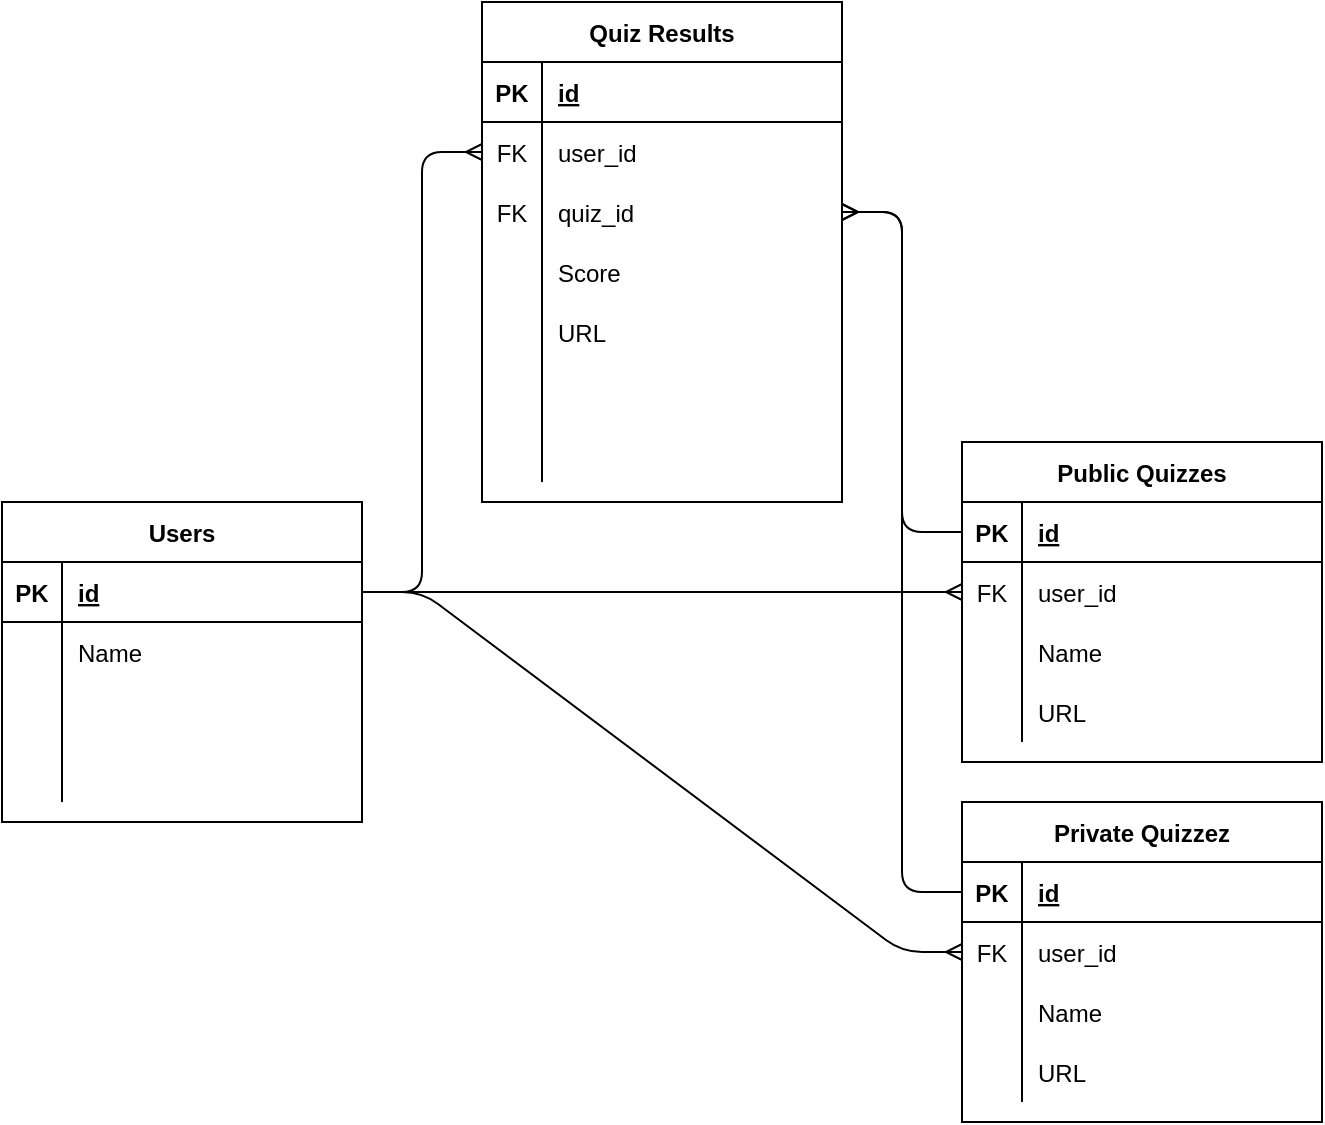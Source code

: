 <mxfile version="13.10.4" type="github"><diagram id="rns0u1nfgmBYsvCwoi5d" name="Page-1"><mxGraphModel dx="1350" dy="769" grid="1" gridSize="10" guides="1" tooltips="1" connect="1" arrows="1" fold="1" page="1" pageScale="1" pageWidth="827" pageHeight="1169" math="0" shadow="0"><root><mxCell id="0"/><mxCell id="1" parent="0"/><mxCell id="rZR9b4DwEJ2o0DF0y7g5-1" value="Users" style="shape=table;startSize=30;container=1;collapsible=1;childLayout=tableLayout;fixedRows=1;rowLines=0;fontStyle=1;align=center;resizeLast=1;" vertex="1" parent="1"><mxGeometry x="70" y="250" width="180" height="160" as="geometry"/></mxCell><mxCell id="rZR9b4DwEJ2o0DF0y7g5-2" value="" style="shape=partialRectangle;collapsible=0;dropTarget=0;pointerEvents=0;fillColor=none;top=0;left=0;bottom=1;right=0;points=[[0,0.5],[1,0.5]];portConstraint=eastwest;" vertex="1" parent="rZR9b4DwEJ2o0DF0y7g5-1"><mxGeometry y="30" width="180" height="30" as="geometry"/></mxCell><mxCell id="rZR9b4DwEJ2o0DF0y7g5-3" value="PK" style="shape=partialRectangle;connectable=0;fillColor=none;top=0;left=0;bottom=0;right=0;fontStyle=1;overflow=hidden;" vertex="1" parent="rZR9b4DwEJ2o0DF0y7g5-2"><mxGeometry width="30" height="30" as="geometry"/></mxCell><mxCell id="rZR9b4DwEJ2o0DF0y7g5-4" value="id" style="shape=partialRectangle;connectable=0;fillColor=none;top=0;left=0;bottom=0;right=0;align=left;spacingLeft=6;fontStyle=5;overflow=hidden;" vertex="1" parent="rZR9b4DwEJ2o0DF0y7g5-2"><mxGeometry x="30" width="150" height="30" as="geometry"/></mxCell><mxCell id="rZR9b4DwEJ2o0DF0y7g5-5" value="" style="shape=partialRectangle;collapsible=0;dropTarget=0;pointerEvents=0;fillColor=none;top=0;left=0;bottom=0;right=0;points=[[0,0.5],[1,0.5]];portConstraint=eastwest;" vertex="1" parent="rZR9b4DwEJ2o0DF0y7g5-1"><mxGeometry y="60" width="180" height="30" as="geometry"/></mxCell><mxCell id="rZR9b4DwEJ2o0DF0y7g5-6" value="" style="shape=partialRectangle;connectable=0;fillColor=none;top=0;left=0;bottom=0;right=0;editable=1;overflow=hidden;" vertex="1" parent="rZR9b4DwEJ2o0DF0y7g5-5"><mxGeometry width="30" height="30" as="geometry"/></mxCell><mxCell id="rZR9b4DwEJ2o0DF0y7g5-7" value="Name" style="shape=partialRectangle;connectable=0;fillColor=none;top=0;left=0;bottom=0;right=0;align=left;spacingLeft=6;overflow=hidden;" vertex="1" parent="rZR9b4DwEJ2o0DF0y7g5-5"><mxGeometry x="30" width="150" height="30" as="geometry"/></mxCell><mxCell id="rZR9b4DwEJ2o0DF0y7g5-8" value="" style="shape=partialRectangle;collapsible=0;dropTarget=0;pointerEvents=0;fillColor=none;top=0;left=0;bottom=0;right=0;points=[[0,0.5],[1,0.5]];portConstraint=eastwest;" vertex="1" parent="rZR9b4DwEJ2o0DF0y7g5-1"><mxGeometry y="90" width="180" height="30" as="geometry"/></mxCell><mxCell id="rZR9b4DwEJ2o0DF0y7g5-9" value="" style="shape=partialRectangle;connectable=0;fillColor=none;top=0;left=0;bottom=0;right=0;editable=1;overflow=hidden;" vertex="1" parent="rZR9b4DwEJ2o0DF0y7g5-8"><mxGeometry width="30" height="30" as="geometry"/></mxCell><mxCell id="rZR9b4DwEJ2o0DF0y7g5-10" value="" style="shape=partialRectangle;connectable=0;fillColor=none;top=0;left=0;bottom=0;right=0;align=left;spacingLeft=6;overflow=hidden;" vertex="1" parent="rZR9b4DwEJ2o0DF0y7g5-8"><mxGeometry x="30" width="150" height="30" as="geometry"/></mxCell><mxCell id="rZR9b4DwEJ2o0DF0y7g5-11" value="" style="shape=partialRectangle;collapsible=0;dropTarget=0;pointerEvents=0;fillColor=none;top=0;left=0;bottom=0;right=0;points=[[0,0.5],[1,0.5]];portConstraint=eastwest;" vertex="1" parent="rZR9b4DwEJ2o0DF0y7g5-1"><mxGeometry y="120" width="180" height="30" as="geometry"/></mxCell><mxCell id="rZR9b4DwEJ2o0DF0y7g5-12" value="" style="shape=partialRectangle;connectable=0;fillColor=none;top=0;left=0;bottom=0;right=0;editable=1;overflow=hidden;" vertex="1" parent="rZR9b4DwEJ2o0DF0y7g5-11"><mxGeometry width="30" height="30" as="geometry"/></mxCell><mxCell id="rZR9b4DwEJ2o0DF0y7g5-13" value="" style="shape=partialRectangle;connectable=0;fillColor=none;top=0;left=0;bottom=0;right=0;align=left;spacingLeft=6;overflow=hidden;" vertex="1" parent="rZR9b4DwEJ2o0DF0y7g5-11"><mxGeometry x="30" width="150" height="30" as="geometry"/></mxCell><mxCell id="rZR9b4DwEJ2o0DF0y7g5-14" value="Public Quizzes" style="shape=table;startSize=30;container=1;collapsible=1;childLayout=tableLayout;fixedRows=1;rowLines=0;fontStyle=1;align=center;resizeLast=1;" vertex="1" parent="1"><mxGeometry x="550" y="220" width="180" height="160" as="geometry"/></mxCell><mxCell id="rZR9b4DwEJ2o0DF0y7g5-15" value="" style="shape=partialRectangle;collapsible=0;dropTarget=0;pointerEvents=0;fillColor=none;top=0;left=0;bottom=1;right=0;points=[[0,0.5],[1,0.5]];portConstraint=eastwest;" vertex="1" parent="rZR9b4DwEJ2o0DF0y7g5-14"><mxGeometry y="30" width="180" height="30" as="geometry"/></mxCell><mxCell id="rZR9b4DwEJ2o0DF0y7g5-16" value="PK" style="shape=partialRectangle;connectable=0;fillColor=none;top=0;left=0;bottom=0;right=0;fontStyle=1;overflow=hidden;" vertex="1" parent="rZR9b4DwEJ2o0DF0y7g5-15"><mxGeometry width="30" height="30" as="geometry"/></mxCell><mxCell id="rZR9b4DwEJ2o0DF0y7g5-17" value="id" style="shape=partialRectangle;connectable=0;fillColor=none;top=0;left=0;bottom=0;right=0;align=left;spacingLeft=6;fontStyle=5;overflow=hidden;" vertex="1" parent="rZR9b4DwEJ2o0DF0y7g5-15"><mxGeometry x="30" width="150" height="30" as="geometry"/></mxCell><mxCell id="rZR9b4DwEJ2o0DF0y7g5-18" value="" style="shape=partialRectangle;collapsible=0;dropTarget=0;pointerEvents=0;fillColor=none;top=0;left=0;bottom=0;right=0;points=[[0,0.5],[1,0.5]];portConstraint=eastwest;" vertex="1" parent="rZR9b4DwEJ2o0DF0y7g5-14"><mxGeometry y="60" width="180" height="30" as="geometry"/></mxCell><mxCell id="rZR9b4DwEJ2o0DF0y7g5-19" value="FK" style="shape=partialRectangle;connectable=0;fillColor=none;top=0;left=0;bottom=0;right=0;editable=1;overflow=hidden;" vertex="1" parent="rZR9b4DwEJ2o0DF0y7g5-18"><mxGeometry width="30" height="30" as="geometry"/></mxCell><mxCell id="rZR9b4DwEJ2o0DF0y7g5-20" value="user_id" style="shape=partialRectangle;connectable=0;fillColor=none;top=0;left=0;bottom=0;right=0;align=left;spacingLeft=6;overflow=hidden;" vertex="1" parent="rZR9b4DwEJ2o0DF0y7g5-18"><mxGeometry x="30" width="150" height="30" as="geometry"/></mxCell><mxCell id="rZR9b4DwEJ2o0DF0y7g5-21" value="" style="shape=partialRectangle;collapsible=0;dropTarget=0;pointerEvents=0;fillColor=none;top=0;left=0;bottom=0;right=0;points=[[0,0.5],[1,0.5]];portConstraint=eastwest;" vertex="1" parent="rZR9b4DwEJ2o0DF0y7g5-14"><mxGeometry y="90" width="180" height="30" as="geometry"/></mxCell><mxCell id="rZR9b4DwEJ2o0DF0y7g5-22" value="" style="shape=partialRectangle;connectable=0;fillColor=none;top=0;left=0;bottom=0;right=0;editable=1;overflow=hidden;" vertex="1" parent="rZR9b4DwEJ2o0DF0y7g5-21"><mxGeometry width="30" height="30" as="geometry"/></mxCell><mxCell id="rZR9b4DwEJ2o0DF0y7g5-23" value="Name" style="shape=partialRectangle;connectable=0;fillColor=none;top=0;left=0;bottom=0;right=0;align=left;spacingLeft=6;overflow=hidden;" vertex="1" parent="rZR9b4DwEJ2o0DF0y7g5-21"><mxGeometry x="30" width="150" height="30" as="geometry"/></mxCell><mxCell id="rZR9b4DwEJ2o0DF0y7g5-24" value="" style="shape=partialRectangle;collapsible=0;dropTarget=0;pointerEvents=0;fillColor=none;top=0;left=0;bottom=0;right=0;points=[[0,0.5],[1,0.5]];portConstraint=eastwest;" vertex="1" parent="rZR9b4DwEJ2o0DF0y7g5-14"><mxGeometry y="120" width="180" height="30" as="geometry"/></mxCell><mxCell id="rZR9b4DwEJ2o0DF0y7g5-25" value="" style="shape=partialRectangle;connectable=0;fillColor=none;top=0;left=0;bottom=0;right=0;editable=1;overflow=hidden;" vertex="1" parent="rZR9b4DwEJ2o0DF0y7g5-24"><mxGeometry width="30" height="30" as="geometry"/></mxCell><mxCell id="rZR9b4DwEJ2o0DF0y7g5-26" value="URL" style="shape=partialRectangle;connectable=0;fillColor=none;top=0;left=0;bottom=0;right=0;align=left;spacingLeft=6;overflow=hidden;" vertex="1" parent="rZR9b4DwEJ2o0DF0y7g5-24"><mxGeometry x="30" width="150" height="30" as="geometry"/></mxCell><mxCell id="rZR9b4DwEJ2o0DF0y7g5-27" value="" style="edgeStyle=entityRelationEdgeStyle;fontSize=12;html=1;endArrow=ERmany;exitX=0;exitY=0.5;exitDx=0;exitDy=0;entryX=1;entryY=0.5;entryDx=0;entryDy=0;" edge="1" parent="1" source="rZR9b4DwEJ2o0DF0y7g5-15" target="rZR9b4DwEJ2o0DF0y7g5-45"><mxGeometry width="100" height="100" relative="1" as="geometry"><mxPoint x="500" y="570" as="sourcePoint"/><mxPoint x="600" y="470" as="targetPoint"/></mxGeometry></mxCell><mxCell id="rZR9b4DwEJ2o0DF0y7g5-28" value="" style="edgeStyle=entityRelationEdgeStyle;fontSize=12;html=1;endArrow=ERmany;exitX=1;exitY=0.5;exitDx=0;exitDy=0;" edge="1" parent="1" source="rZR9b4DwEJ2o0DF0y7g5-2" target="rZR9b4DwEJ2o0DF0y7g5-42"><mxGeometry width="100" height="100" relative="1" as="geometry"><mxPoint x="260" y="420" as="sourcePoint"/><mxPoint x="270" y="270" as="targetPoint"/></mxGeometry></mxCell><mxCell id="rZR9b4DwEJ2o0DF0y7g5-38" value="Quiz Results" style="shape=table;startSize=30;container=1;collapsible=1;childLayout=tableLayout;fixedRows=1;rowLines=0;fontStyle=1;align=center;resizeLast=1;" vertex="1" parent="1"><mxGeometry x="310" width="180" height="250" as="geometry"/></mxCell><mxCell id="rZR9b4DwEJ2o0DF0y7g5-39" value="" style="shape=partialRectangle;collapsible=0;dropTarget=0;pointerEvents=0;fillColor=none;top=0;left=0;bottom=1;right=0;points=[[0,0.5],[1,0.5]];portConstraint=eastwest;" vertex="1" parent="rZR9b4DwEJ2o0DF0y7g5-38"><mxGeometry y="30" width="180" height="30" as="geometry"/></mxCell><mxCell id="rZR9b4DwEJ2o0DF0y7g5-40" value="PK" style="shape=partialRectangle;connectable=0;fillColor=none;top=0;left=0;bottom=0;right=0;fontStyle=1;overflow=hidden;" vertex="1" parent="rZR9b4DwEJ2o0DF0y7g5-39"><mxGeometry width="30" height="30" as="geometry"/></mxCell><mxCell id="rZR9b4DwEJ2o0DF0y7g5-41" value="id" style="shape=partialRectangle;connectable=0;fillColor=none;top=0;left=0;bottom=0;right=0;align=left;spacingLeft=6;fontStyle=5;overflow=hidden;" vertex="1" parent="rZR9b4DwEJ2o0DF0y7g5-39"><mxGeometry x="30" width="150" height="30" as="geometry"/></mxCell><mxCell id="rZR9b4DwEJ2o0DF0y7g5-42" value="" style="shape=partialRectangle;collapsible=0;dropTarget=0;pointerEvents=0;fillColor=none;top=0;left=0;bottom=0;right=0;points=[[0,0.5],[1,0.5]];portConstraint=eastwest;" vertex="1" parent="rZR9b4DwEJ2o0DF0y7g5-38"><mxGeometry y="60" width="180" height="30" as="geometry"/></mxCell><mxCell id="rZR9b4DwEJ2o0DF0y7g5-43" value="FK" style="shape=partialRectangle;connectable=0;fillColor=none;top=0;left=0;bottom=0;right=0;editable=1;overflow=hidden;" vertex="1" parent="rZR9b4DwEJ2o0DF0y7g5-42"><mxGeometry width="30" height="30" as="geometry"/></mxCell><mxCell id="rZR9b4DwEJ2o0DF0y7g5-44" value="user_id" style="shape=partialRectangle;connectable=0;fillColor=none;top=0;left=0;bottom=0;right=0;align=left;spacingLeft=6;overflow=hidden;" vertex="1" parent="rZR9b4DwEJ2o0DF0y7g5-42"><mxGeometry x="30" width="150" height="30" as="geometry"/></mxCell><mxCell id="rZR9b4DwEJ2o0DF0y7g5-45" value="" style="shape=partialRectangle;collapsible=0;dropTarget=0;pointerEvents=0;fillColor=none;top=0;left=0;bottom=0;right=0;points=[[0,0.5],[1,0.5]];portConstraint=eastwest;" vertex="1" parent="rZR9b4DwEJ2o0DF0y7g5-38"><mxGeometry y="90" width="180" height="30" as="geometry"/></mxCell><mxCell id="rZR9b4DwEJ2o0DF0y7g5-46" value="FK" style="shape=partialRectangle;connectable=0;fillColor=none;top=0;left=0;bottom=0;right=0;editable=1;overflow=hidden;" vertex="1" parent="rZR9b4DwEJ2o0DF0y7g5-45"><mxGeometry width="30" height="30" as="geometry"/></mxCell><mxCell id="rZR9b4DwEJ2o0DF0y7g5-47" value="quiz_id" style="shape=partialRectangle;connectable=0;fillColor=none;top=0;left=0;bottom=0;right=0;align=left;spacingLeft=6;overflow=hidden;" vertex="1" parent="rZR9b4DwEJ2o0DF0y7g5-45"><mxGeometry x="30" width="150" height="30" as="geometry"/></mxCell><mxCell id="rZR9b4DwEJ2o0DF0y7g5-48" value="" style="shape=partialRectangle;collapsible=0;dropTarget=0;pointerEvents=0;fillColor=none;top=0;left=0;bottom=0;right=0;points=[[0,0.5],[1,0.5]];portConstraint=eastwest;" vertex="1" parent="rZR9b4DwEJ2o0DF0y7g5-38"><mxGeometry y="120" width="180" height="30" as="geometry"/></mxCell><mxCell id="rZR9b4DwEJ2o0DF0y7g5-49" value="" style="shape=partialRectangle;connectable=0;fillColor=none;top=0;left=0;bottom=0;right=0;editable=1;overflow=hidden;" vertex="1" parent="rZR9b4DwEJ2o0DF0y7g5-48"><mxGeometry width="30" height="30" as="geometry"/></mxCell><mxCell id="rZR9b4DwEJ2o0DF0y7g5-50" value="Score" style="shape=partialRectangle;connectable=0;fillColor=none;top=0;left=0;bottom=0;right=0;align=left;spacingLeft=6;overflow=hidden;" vertex="1" parent="rZR9b4DwEJ2o0DF0y7g5-48"><mxGeometry x="30" width="150" height="30" as="geometry"/></mxCell><mxCell id="rZR9b4DwEJ2o0DF0y7g5-64" value="" style="shape=partialRectangle;collapsible=0;dropTarget=0;pointerEvents=0;fillColor=none;top=0;left=0;bottom=0;right=0;points=[[0,0.5],[1,0.5]];portConstraint=eastwest;" vertex="1" parent="rZR9b4DwEJ2o0DF0y7g5-38"><mxGeometry y="150" width="180" height="30" as="geometry"/></mxCell><mxCell id="rZR9b4DwEJ2o0DF0y7g5-65" value="" style="shape=partialRectangle;connectable=0;fillColor=none;top=0;left=0;bottom=0;right=0;editable=1;overflow=hidden;" vertex="1" parent="rZR9b4DwEJ2o0DF0y7g5-64"><mxGeometry width="30" height="30" as="geometry"/></mxCell><mxCell id="rZR9b4DwEJ2o0DF0y7g5-66" value="URL" style="shape=partialRectangle;connectable=0;fillColor=none;top=0;left=0;bottom=0;right=0;align=left;spacingLeft=6;overflow=hidden;" vertex="1" parent="rZR9b4DwEJ2o0DF0y7g5-64"><mxGeometry x="30" width="150" height="30" as="geometry"/></mxCell><mxCell id="rZR9b4DwEJ2o0DF0y7g5-67" value="" style="shape=partialRectangle;collapsible=0;dropTarget=0;pointerEvents=0;fillColor=none;top=0;left=0;bottom=0;right=0;points=[[0,0.5],[1,0.5]];portConstraint=eastwest;" vertex="1" parent="rZR9b4DwEJ2o0DF0y7g5-38"><mxGeometry y="180" width="180" height="30" as="geometry"/></mxCell><mxCell id="rZR9b4DwEJ2o0DF0y7g5-68" value="" style="shape=partialRectangle;connectable=0;fillColor=none;top=0;left=0;bottom=0;right=0;editable=1;overflow=hidden;" vertex="1" parent="rZR9b4DwEJ2o0DF0y7g5-67"><mxGeometry width="30" height="30" as="geometry"/></mxCell><mxCell id="rZR9b4DwEJ2o0DF0y7g5-69" value="" style="shape=partialRectangle;connectable=0;fillColor=none;top=0;left=0;bottom=0;right=0;align=left;spacingLeft=6;overflow=hidden;" vertex="1" parent="rZR9b4DwEJ2o0DF0y7g5-67"><mxGeometry x="30" width="150" height="30" as="geometry"/></mxCell><mxCell id="rZR9b4DwEJ2o0DF0y7g5-70" value="" style="shape=partialRectangle;collapsible=0;dropTarget=0;pointerEvents=0;fillColor=none;top=0;left=0;bottom=0;right=0;points=[[0,0.5],[1,0.5]];portConstraint=eastwest;" vertex="1" parent="rZR9b4DwEJ2o0DF0y7g5-38"><mxGeometry y="210" width="180" height="30" as="geometry"/></mxCell><mxCell id="rZR9b4DwEJ2o0DF0y7g5-71" value="" style="shape=partialRectangle;connectable=0;fillColor=none;top=0;left=0;bottom=0;right=0;editable=1;overflow=hidden;" vertex="1" parent="rZR9b4DwEJ2o0DF0y7g5-70"><mxGeometry width="30" height="30" as="geometry"/></mxCell><mxCell id="rZR9b4DwEJ2o0DF0y7g5-72" value="" style="shape=partialRectangle;connectable=0;fillColor=none;top=0;left=0;bottom=0;right=0;align=left;spacingLeft=6;overflow=hidden;" vertex="1" parent="rZR9b4DwEJ2o0DF0y7g5-70"><mxGeometry x="30" width="150" height="30" as="geometry"/></mxCell><mxCell id="rZR9b4DwEJ2o0DF0y7g5-51" value="Private Quizzez" style="shape=table;startSize=30;container=1;collapsible=1;childLayout=tableLayout;fixedRows=1;rowLines=0;fontStyle=1;align=center;resizeLast=1;" vertex="1" parent="1"><mxGeometry x="550" y="400" width="180" height="160" as="geometry"/></mxCell><mxCell id="rZR9b4DwEJ2o0DF0y7g5-52" value="" style="shape=partialRectangle;collapsible=0;dropTarget=0;pointerEvents=0;fillColor=none;top=0;left=0;bottom=1;right=0;points=[[0,0.5],[1,0.5]];portConstraint=eastwest;" vertex="1" parent="rZR9b4DwEJ2o0DF0y7g5-51"><mxGeometry y="30" width="180" height="30" as="geometry"/></mxCell><mxCell id="rZR9b4DwEJ2o0DF0y7g5-53" value="PK" style="shape=partialRectangle;connectable=0;fillColor=none;top=0;left=0;bottom=0;right=0;fontStyle=1;overflow=hidden;" vertex="1" parent="rZR9b4DwEJ2o0DF0y7g5-52"><mxGeometry width="30" height="30" as="geometry"/></mxCell><mxCell id="rZR9b4DwEJ2o0DF0y7g5-54" value="id" style="shape=partialRectangle;connectable=0;fillColor=none;top=0;left=0;bottom=0;right=0;align=left;spacingLeft=6;fontStyle=5;overflow=hidden;" vertex="1" parent="rZR9b4DwEJ2o0DF0y7g5-52"><mxGeometry x="30" width="150" height="30" as="geometry"/></mxCell><mxCell id="rZR9b4DwEJ2o0DF0y7g5-55" value="" style="shape=partialRectangle;collapsible=0;dropTarget=0;pointerEvents=0;fillColor=none;top=0;left=0;bottom=0;right=0;points=[[0,0.5],[1,0.5]];portConstraint=eastwest;" vertex="1" parent="rZR9b4DwEJ2o0DF0y7g5-51"><mxGeometry y="60" width="180" height="30" as="geometry"/></mxCell><mxCell id="rZR9b4DwEJ2o0DF0y7g5-56" value="FK" style="shape=partialRectangle;connectable=0;fillColor=none;top=0;left=0;bottom=0;right=0;editable=1;overflow=hidden;" vertex="1" parent="rZR9b4DwEJ2o0DF0y7g5-55"><mxGeometry width="30" height="30" as="geometry"/></mxCell><mxCell id="rZR9b4DwEJ2o0DF0y7g5-57" value="user_id" style="shape=partialRectangle;connectable=0;fillColor=none;top=0;left=0;bottom=0;right=0;align=left;spacingLeft=6;overflow=hidden;" vertex="1" parent="rZR9b4DwEJ2o0DF0y7g5-55"><mxGeometry x="30" width="150" height="30" as="geometry"/></mxCell><mxCell id="rZR9b4DwEJ2o0DF0y7g5-58" value="" style="shape=partialRectangle;collapsible=0;dropTarget=0;pointerEvents=0;fillColor=none;top=0;left=0;bottom=0;right=0;points=[[0,0.5],[1,0.5]];portConstraint=eastwest;" vertex="1" parent="rZR9b4DwEJ2o0DF0y7g5-51"><mxGeometry y="90" width="180" height="30" as="geometry"/></mxCell><mxCell id="rZR9b4DwEJ2o0DF0y7g5-59" value="" style="shape=partialRectangle;connectable=0;fillColor=none;top=0;left=0;bottom=0;right=0;editable=1;overflow=hidden;" vertex="1" parent="rZR9b4DwEJ2o0DF0y7g5-58"><mxGeometry width="30" height="30" as="geometry"/></mxCell><mxCell id="rZR9b4DwEJ2o0DF0y7g5-60" value="Name" style="shape=partialRectangle;connectable=0;fillColor=none;top=0;left=0;bottom=0;right=0;align=left;spacingLeft=6;overflow=hidden;" vertex="1" parent="rZR9b4DwEJ2o0DF0y7g5-58"><mxGeometry x="30" width="150" height="30" as="geometry"/></mxCell><mxCell id="rZR9b4DwEJ2o0DF0y7g5-61" value="" style="shape=partialRectangle;collapsible=0;dropTarget=0;pointerEvents=0;fillColor=none;top=0;left=0;bottom=0;right=0;points=[[0,0.5],[1,0.5]];portConstraint=eastwest;" vertex="1" parent="rZR9b4DwEJ2o0DF0y7g5-51"><mxGeometry y="120" width="180" height="30" as="geometry"/></mxCell><mxCell id="rZR9b4DwEJ2o0DF0y7g5-62" value="" style="shape=partialRectangle;connectable=0;fillColor=none;top=0;left=0;bottom=0;right=0;editable=1;overflow=hidden;" vertex="1" parent="rZR9b4DwEJ2o0DF0y7g5-61"><mxGeometry width="30" height="30" as="geometry"/></mxCell><mxCell id="rZR9b4DwEJ2o0DF0y7g5-63" value="URL" style="shape=partialRectangle;connectable=0;fillColor=none;top=0;left=0;bottom=0;right=0;align=left;spacingLeft=6;overflow=hidden;" vertex="1" parent="rZR9b4DwEJ2o0DF0y7g5-61"><mxGeometry x="30" width="150" height="30" as="geometry"/></mxCell><mxCell id="rZR9b4DwEJ2o0DF0y7g5-73" value="" style="edgeStyle=entityRelationEdgeStyle;fontSize=12;html=1;endArrow=ERmany;" edge="1" parent="1" source="rZR9b4DwEJ2o0DF0y7g5-2" target="rZR9b4DwEJ2o0DF0y7g5-18"><mxGeometry width="100" height="100" relative="1" as="geometry"><mxPoint x="360" y="440" as="sourcePoint"/><mxPoint x="460" y="340" as="targetPoint"/></mxGeometry></mxCell><mxCell id="rZR9b4DwEJ2o0DF0y7g5-74" value="" style="edgeStyle=entityRelationEdgeStyle;fontSize=12;html=1;endArrow=ERmany;entryX=0;entryY=0.5;entryDx=0;entryDy=0;" edge="1" parent="1" source="rZR9b4DwEJ2o0DF0y7g5-2" target="rZR9b4DwEJ2o0DF0y7g5-55"><mxGeometry width="100" height="100" relative="1" as="geometry"><mxPoint x="260" y="305" as="sourcePoint"/><mxPoint x="560" y="305" as="targetPoint"/></mxGeometry></mxCell><mxCell id="rZR9b4DwEJ2o0DF0y7g5-75" value="" style="edgeStyle=entityRelationEdgeStyle;fontSize=12;html=1;endArrow=ERmany;exitX=0;exitY=0.5;exitDx=0;exitDy=0;entryX=1;entryY=0.5;entryDx=0;entryDy=0;" edge="1" parent="1" source="rZR9b4DwEJ2o0DF0y7g5-52" target="rZR9b4DwEJ2o0DF0y7g5-45"><mxGeometry width="100" height="100" relative="1" as="geometry"><mxPoint x="260" y="305" as="sourcePoint"/><mxPoint x="560" y="305" as="targetPoint"/></mxGeometry></mxCell></root></mxGraphModel></diagram></mxfile>

